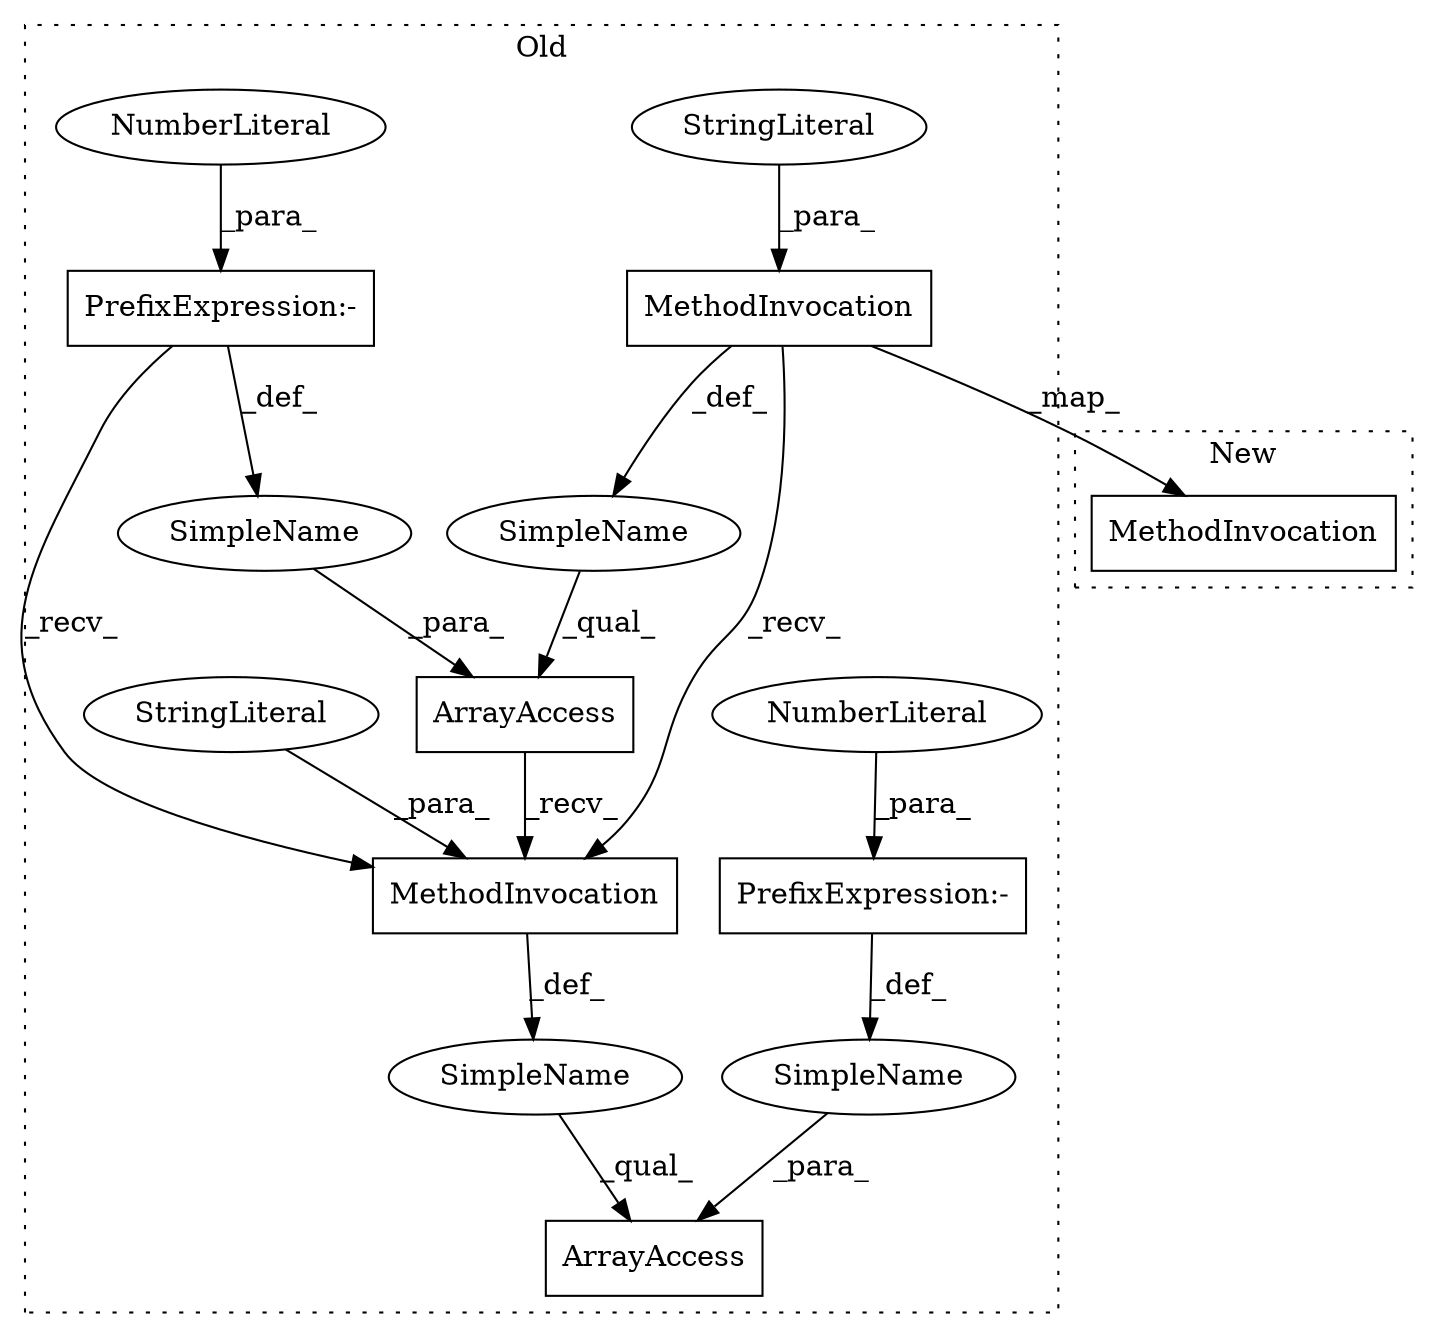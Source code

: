 digraph G {
subgraph cluster0 {
1 [label="ArrayAccess" a="2" s="6944,6982" l="36,1" shape="box"];
2 [label="ArrayAccess" a="2" s="6944,6967" l="21,1" shape="box"];
3 [label="MethodInvocation" a="32" s="6954,6963" l="6,1" shape="box"];
4 [label="MethodInvocation" a="32" s="6969,6978" l="6,1" shape="box"];
6 [label="NumberLiteral" a="34" s="6981" l="1" shape="ellipse"];
7 [label="NumberLiteral" a="34" s="6966" l="1" shape="ellipse"];
8 [label="SimpleName" a="42" s="" l="" shape="ellipse"];
9 [label="SimpleName" a="42" s="" l="" shape="ellipse"];
10 [label="SimpleName" a="42" s="" l="" shape="ellipse"];
11 [label="SimpleName" a="42" s="" l="" shape="ellipse"];
12 [label="StringLiteral" a="45" s="6975" l="3" shape="ellipse"];
13 [label="StringLiteral" a="45" s="6960" l="3" shape="ellipse"];
14 [label="PrefixExpression:-" a="38" s="6965" l="1" shape="box"];
15 [label="PrefixExpression:-" a="38" s="6980" l="1" shape="box"];
label = "Old";
style="dotted";
}
subgraph cluster1 {
5 [label="MethodInvocation" a="32" s="6928,6950" l="13,1" shape="box"];
label = "New";
style="dotted";
}
2 -> 4 [label="_recv_"];
3 -> 11 [label="_def_"];
3 -> 4 [label="_recv_"];
3 -> 5 [label="_map_"];
4 -> 8 [label="_def_"];
6 -> 15 [label="_para_"];
7 -> 14 [label="_para_"];
8 -> 1 [label="_qual_"];
9 -> 2 [label="_para_"];
10 -> 1 [label="_para_"];
11 -> 2 [label="_qual_"];
12 -> 4 [label="_para_"];
13 -> 3 [label="_para_"];
14 -> 4 [label="_recv_"];
14 -> 9 [label="_def_"];
15 -> 10 [label="_def_"];
}